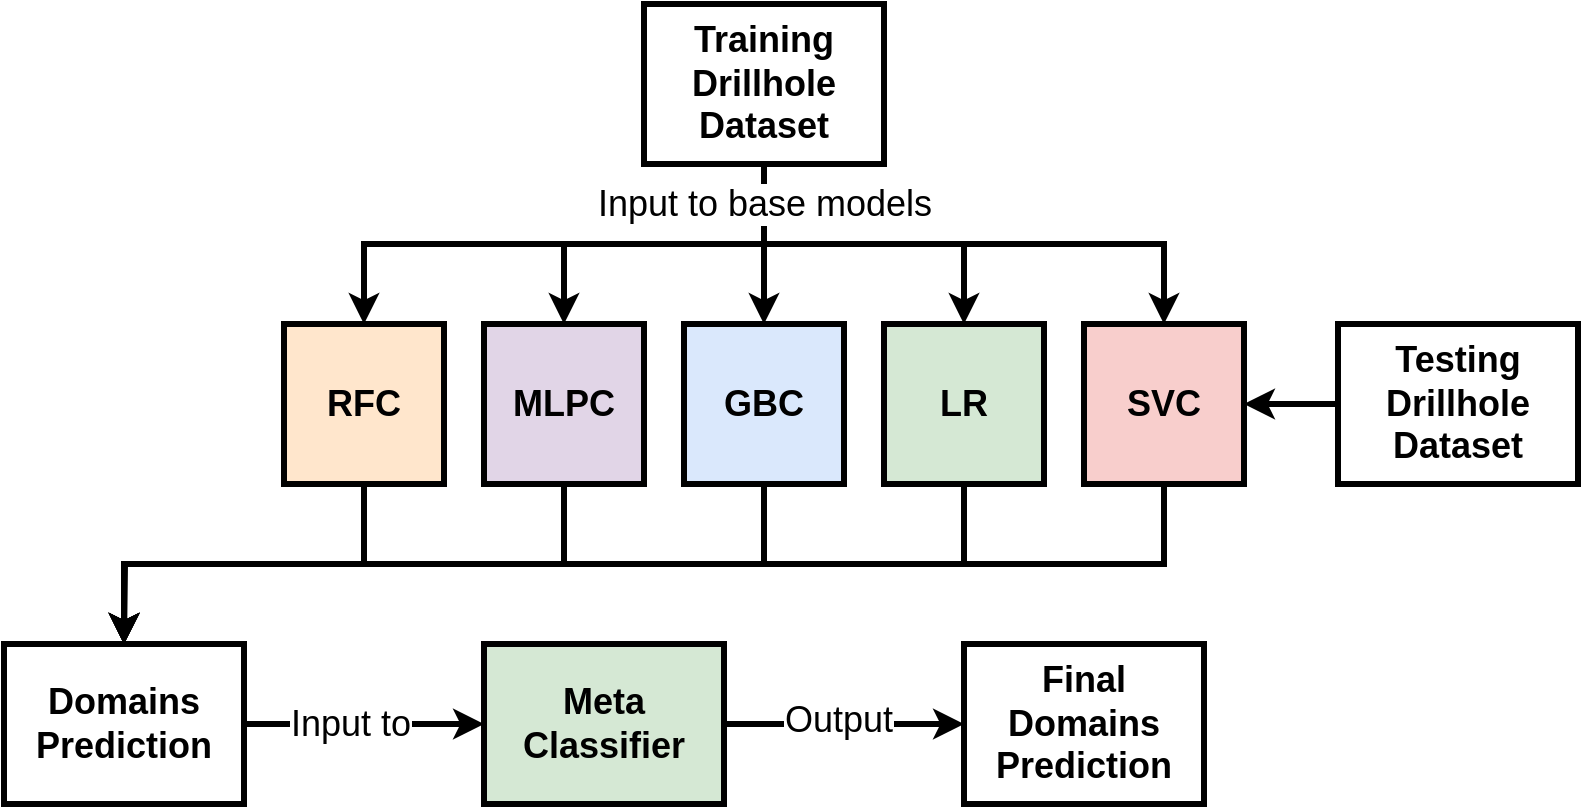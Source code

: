 <mxfile version="26.1.0">
  <diagram id="C5RBs43oDa-KdzZeNtuy" name="Page-1">
    <mxGraphModel dx="1173" dy="579" grid="1" gridSize="10" guides="1" tooltips="1" connect="1" arrows="1" fold="1" page="1" pageScale="1" pageWidth="827" pageHeight="1169" math="0" shadow="0">
      <root>
        <mxCell id="WIyWlLk6GJQsqaUBKTNV-0" />
        <mxCell id="WIyWlLk6GJQsqaUBKTNV-1" parent="WIyWlLk6GJQsqaUBKTNV-0" />
        <mxCell id="G1nMuwmyGi0CZVDB8OMY-10" style="edgeStyle=orthogonalEdgeStyle;rounded=0;orthogonalLoop=1;jettySize=auto;html=1;exitX=0.5;exitY=1;exitDx=0;exitDy=0;strokeWidth=3;" edge="1" parent="WIyWlLk6GJQsqaUBKTNV-1" source="G1nMuwmyGi0CZVDB8OMY-0" target="G1nMuwmyGi0CZVDB8OMY-5">
          <mxGeometry relative="1" as="geometry" />
        </mxCell>
        <mxCell id="G1nMuwmyGi0CZVDB8OMY-11" style="edgeStyle=orthogonalEdgeStyle;rounded=0;orthogonalLoop=1;jettySize=auto;html=1;exitX=0.5;exitY=1;exitDx=0;exitDy=0;entryX=0.5;entryY=0;entryDx=0;entryDy=0;strokeWidth=3;" edge="1" parent="WIyWlLk6GJQsqaUBKTNV-1" source="G1nMuwmyGi0CZVDB8OMY-0" target="G1nMuwmyGi0CZVDB8OMY-9">
          <mxGeometry relative="1" as="geometry" />
        </mxCell>
        <mxCell id="G1nMuwmyGi0CZVDB8OMY-12" style="edgeStyle=orthogonalEdgeStyle;rounded=0;orthogonalLoop=1;jettySize=auto;html=1;exitX=0.5;exitY=1;exitDx=0;exitDy=0;entryX=0.5;entryY=0;entryDx=0;entryDy=0;strokeWidth=3;" edge="1" parent="WIyWlLk6GJQsqaUBKTNV-1" source="G1nMuwmyGi0CZVDB8OMY-0" target="G1nMuwmyGi0CZVDB8OMY-6">
          <mxGeometry relative="1" as="geometry" />
        </mxCell>
        <mxCell id="G1nMuwmyGi0CZVDB8OMY-13" style="edgeStyle=orthogonalEdgeStyle;rounded=0;orthogonalLoop=1;jettySize=auto;html=1;exitX=0.5;exitY=1;exitDx=0;exitDy=0;entryX=0.5;entryY=0;entryDx=0;entryDy=0;strokeWidth=3;" edge="1" parent="WIyWlLk6GJQsqaUBKTNV-1" source="G1nMuwmyGi0CZVDB8OMY-0" target="G1nMuwmyGi0CZVDB8OMY-7">
          <mxGeometry relative="1" as="geometry" />
        </mxCell>
        <mxCell id="G1nMuwmyGi0CZVDB8OMY-14" style="edgeStyle=orthogonalEdgeStyle;rounded=0;orthogonalLoop=1;jettySize=auto;html=1;exitX=0.5;exitY=1;exitDx=0;exitDy=0;entryX=0.5;entryY=0;entryDx=0;entryDy=0;strokeWidth=3;" edge="1" parent="WIyWlLk6GJQsqaUBKTNV-1" source="G1nMuwmyGi0CZVDB8OMY-0" target="G1nMuwmyGi0CZVDB8OMY-8">
          <mxGeometry relative="1" as="geometry" />
        </mxCell>
        <mxCell id="G1nMuwmyGi0CZVDB8OMY-35" value="Input to base models" style="edgeLabel;html=1;align=center;verticalAlign=middle;resizable=0;points=[];fontSize=18;" vertex="1" connectable="0" parent="G1nMuwmyGi0CZVDB8OMY-14">
          <mxGeometry x="-0.856" y="1" relative="1" as="geometry">
            <mxPoint x="-1" y="7" as="offset" />
          </mxGeometry>
        </mxCell>
        <mxCell id="G1nMuwmyGi0CZVDB8OMY-0" value="&lt;font style=&quot;font-size: 18px;&quot;&gt;&lt;b&gt;Training Drillhole Dataset&lt;/b&gt;&lt;/font&gt;" style="rounded=0;whiteSpace=wrap;html=1;strokeWidth=3;" vertex="1" parent="WIyWlLk6GJQsqaUBKTNV-1">
          <mxGeometry x="360" y="40" width="120" height="80" as="geometry" />
        </mxCell>
        <mxCell id="G1nMuwmyGi0CZVDB8OMY-26" style="edgeStyle=orthogonalEdgeStyle;rounded=0;orthogonalLoop=1;jettySize=auto;html=1;exitX=0.5;exitY=1;exitDx=0;exitDy=0;entryX=0.5;entryY=0;entryDx=0;entryDy=0;fontSize=20;strokeWidth=3;" edge="1" parent="WIyWlLk6GJQsqaUBKTNV-1" source="G1nMuwmyGi0CZVDB8OMY-5" target="G1nMuwmyGi0CZVDB8OMY-17">
          <mxGeometry relative="1" as="geometry" />
        </mxCell>
        <mxCell id="G1nMuwmyGi0CZVDB8OMY-5" value="&lt;font style=&quot;font-size: 18px;&quot;&gt;&lt;b&gt;RFC&lt;/b&gt;&lt;/font&gt;" style="rounded=0;whiteSpace=wrap;html=1;strokeWidth=3;fillColor=#ffe6cc;strokeColor=#000000;" vertex="1" parent="WIyWlLk6GJQsqaUBKTNV-1">
          <mxGeometry x="180" y="200" width="80" height="80" as="geometry" />
        </mxCell>
        <mxCell id="G1nMuwmyGi0CZVDB8OMY-27" style="edgeStyle=orthogonalEdgeStyle;rounded=0;orthogonalLoop=1;jettySize=auto;html=1;exitX=0.5;exitY=1;exitDx=0;exitDy=0;fontSize=20;strokeWidth=3;" edge="1" parent="WIyWlLk6GJQsqaUBKTNV-1" source="G1nMuwmyGi0CZVDB8OMY-6">
          <mxGeometry relative="1" as="geometry">
            <mxPoint x="100" y="360.0" as="targetPoint" />
          </mxGeometry>
        </mxCell>
        <mxCell id="G1nMuwmyGi0CZVDB8OMY-6" value="&lt;span style=&quot;font-size: 18px;&quot;&gt;&lt;b&gt;MLPC&lt;/b&gt;&lt;/span&gt;" style="rounded=0;whiteSpace=wrap;html=1;strokeWidth=3;fillColor=#e1d5e7;strokeColor=#000000;" vertex="1" parent="WIyWlLk6GJQsqaUBKTNV-1">
          <mxGeometry x="280" y="200" width="80" height="80" as="geometry" />
        </mxCell>
        <mxCell id="G1nMuwmyGi0CZVDB8OMY-28" style="edgeStyle=orthogonalEdgeStyle;rounded=0;orthogonalLoop=1;jettySize=auto;html=1;exitX=0.5;exitY=1;exitDx=0;exitDy=0;entryX=0.5;entryY=0;entryDx=0;entryDy=0;fontSize=20;strokeWidth=3;" edge="1" parent="WIyWlLk6GJQsqaUBKTNV-1" source="G1nMuwmyGi0CZVDB8OMY-7" target="G1nMuwmyGi0CZVDB8OMY-17">
          <mxGeometry relative="1" as="geometry" />
        </mxCell>
        <mxCell id="G1nMuwmyGi0CZVDB8OMY-7" value="&lt;span style=&quot;font-size: 18px;&quot;&gt;&lt;b&gt;GBC&lt;/b&gt;&lt;/span&gt;" style="rounded=0;whiteSpace=wrap;html=1;strokeWidth=3;fillColor=#dae8fc;strokeColor=#000000;" vertex="1" parent="WIyWlLk6GJQsqaUBKTNV-1">
          <mxGeometry x="380" y="200" width="80" height="80" as="geometry" />
        </mxCell>
        <mxCell id="G1nMuwmyGi0CZVDB8OMY-29" style="edgeStyle=orthogonalEdgeStyle;rounded=0;orthogonalLoop=1;jettySize=auto;html=1;exitX=0.5;exitY=1;exitDx=0;exitDy=0;entryX=0.5;entryY=0;entryDx=0;entryDy=0;fontSize=20;strokeWidth=3;" edge="1" parent="WIyWlLk6GJQsqaUBKTNV-1" source="G1nMuwmyGi0CZVDB8OMY-8" target="G1nMuwmyGi0CZVDB8OMY-17">
          <mxGeometry relative="1" as="geometry" />
        </mxCell>
        <mxCell id="G1nMuwmyGi0CZVDB8OMY-8" value="&lt;span style=&quot;font-size: 18px;&quot;&gt;&lt;b&gt;LR&lt;/b&gt;&lt;/span&gt;" style="rounded=0;whiteSpace=wrap;html=1;strokeWidth=3;fillColor=#d5e8d4;strokeColor=#000000;" vertex="1" parent="WIyWlLk6GJQsqaUBKTNV-1">
          <mxGeometry x="480" y="200" width="80" height="80" as="geometry" />
        </mxCell>
        <mxCell id="G1nMuwmyGi0CZVDB8OMY-30" style="edgeStyle=orthogonalEdgeStyle;rounded=0;orthogonalLoop=1;jettySize=auto;html=1;exitX=0.5;exitY=1;exitDx=0;exitDy=0;entryX=0.5;entryY=0;entryDx=0;entryDy=0;fontSize=20;strokeWidth=3;" edge="1" parent="WIyWlLk6GJQsqaUBKTNV-1" source="G1nMuwmyGi0CZVDB8OMY-9" target="G1nMuwmyGi0CZVDB8OMY-17">
          <mxGeometry relative="1" as="geometry" />
        </mxCell>
        <mxCell id="G1nMuwmyGi0CZVDB8OMY-9" value="&lt;span style=&quot;font-size: 18px;&quot;&gt;&lt;b&gt;SVC&lt;/b&gt;&lt;/span&gt;" style="rounded=0;whiteSpace=wrap;html=1;strokeWidth=3;fillColor=#f8cecc;strokeColor=#000000;" vertex="1" parent="WIyWlLk6GJQsqaUBKTNV-1">
          <mxGeometry x="580" y="200" width="80" height="80" as="geometry" />
        </mxCell>
        <mxCell id="G1nMuwmyGi0CZVDB8OMY-32" style="edgeStyle=orthogonalEdgeStyle;rounded=0;orthogonalLoop=1;jettySize=auto;html=1;exitX=1;exitY=0.5;exitDx=0;exitDy=0;entryX=0;entryY=0.5;entryDx=0;entryDy=0;strokeWidth=3;" edge="1" parent="WIyWlLk6GJQsqaUBKTNV-1" source="G1nMuwmyGi0CZVDB8OMY-16" target="G1nMuwmyGi0CZVDB8OMY-25">
          <mxGeometry relative="1" as="geometry" />
        </mxCell>
        <mxCell id="G1nMuwmyGi0CZVDB8OMY-34" value="Output" style="edgeLabel;html=1;align=center;verticalAlign=middle;resizable=0;points=[];fontSize=18;" vertex="1" connectable="0" parent="G1nMuwmyGi0CZVDB8OMY-32">
          <mxGeometry x="-0.054" y="2" relative="1" as="geometry">
            <mxPoint as="offset" />
          </mxGeometry>
        </mxCell>
        <mxCell id="G1nMuwmyGi0CZVDB8OMY-16" value="&lt;font style=&quot;font-size: 18px;&quot;&gt;&lt;b&gt;Meta Classifier&lt;/b&gt;&lt;/font&gt;" style="rounded=0;whiteSpace=wrap;html=1;strokeWidth=3;fillColor=#d5e8d4;strokeColor=#000000;" vertex="1" parent="WIyWlLk6GJQsqaUBKTNV-1">
          <mxGeometry x="280" y="360" width="120" height="80" as="geometry" />
        </mxCell>
        <mxCell id="G1nMuwmyGi0CZVDB8OMY-31" style="edgeStyle=orthogonalEdgeStyle;rounded=0;orthogonalLoop=1;jettySize=auto;html=1;exitX=1;exitY=0.5;exitDx=0;exitDy=0;entryX=0;entryY=0.5;entryDx=0;entryDy=0;fontSize=18;strokeWidth=3;" edge="1" parent="WIyWlLk6GJQsqaUBKTNV-1" source="G1nMuwmyGi0CZVDB8OMY-17" target="G1nMuwmyGi0CZVDB8OMY-16">
          <mxGeometry relative="1" as="geometry" />
        </mxCell>
        <mxCell id="G1nMuwmyGi0CZVDB8OMY-33" value="Input to" style="edgeLabel;html=1;align=center;verticalAlign=middle;resizable=0;points=[];fontSize=18;" vertex="1" connectable="0" parent="G1nMuwmyGi0CZVDB8OMY-31">
          <mxGeometry x="-0.117" y="-3" relative="1" as="geometry">
            <mxPoint y="-3" as="offset" />
          </mxGeometry>
        </mxCell>
        <mxCell id="G1nMuwmyGi0CZVDB8OMY-17" value="&lt;font style=&quot;font-size: 18px;&quot;&gt;&lt;b&gt;Domains&lt;/b&gt;&lt;/font&gt;&lt;div&gt;&lt;font style=&quot;font-size: 18px;&quot;&gt;&lt;b&gt;Prediction&lt;/b&gt;&lt;/font&gt;&lt;/div&gt;" style="rounded=0;whiteSpace=wrap;html=1;strokeWidth=3;" vertex="1" parent="WIyWlLk6GJQsqaUBKTNV-1">
          <mxGeometry x="40" y="360" width="120" height="80" as="geometry" />
        </mxCell>
        <mxCell id="G1nMuwmyGi0CZVDB8OMY-25" value="&lt;font style=&quot;font-size: 18px;&quot;&gt;&lt;b&gt;Final Domains&lt;/b&gt;&lt;/font&gt;&lt;div&gt;&lt;font style=&quot;font-size: 18px;&quot;&gt;&lt;b&gt;Prediction&lt;/b&gt;&lt;/font&gt;&lt;/div&gt;" style="rounded=0;whiteSpace=wrap;html=1;strokeWidth=3;" vertex="1" parent="WIyWlLk6GJQsqaUBKTNV-1">
          <mxGeometry x="520" y="360" width="120" height="80" as="geometry" />
        </mxCell>
        <mxCell id="G1nMuwmyGi0CZVDB8OMY-38" style="edgeStyle=orthogonalEdgeStyle;rounded=0;orthogonalLoop=1;jettySize=auto;html=1;exitX=0;exitY=0.5;exitDx=0;exitDy=0;entryX=1;entryY=0.5;entryDx=0;entryDy=0;strokeWidth=3;" edge="1" parent="WIyWlLk6GJQsqaUBKTNV-1" source="G1nMuwmyGi0CZVDB8OMY-37" target="G1nMuwmyGi0CZVDB8OMY-9">
          <mxGeometry relative="1" as="geometry" />
        </mxCell>
        <mxCell id="G1nMuwmyGi0CZVDB8OMY-37" value="&lt;font style=&quot;font-size: 18px;&quot;&gt;&lt;b&gt;Testing Drillhole Dataset&lt;/b&gt;&lt;/font&gt;" style="rounded=0;whiteSpace=wrap;html=1;strokeWidth=3;" vertex="1" parent="WIyWlLk6GJQsqaUBKTNV-1">
          <mxGeometry x="707" y="200" width="120" height="80" as="geometry" />
        </mxCell>
      </root>
    </mxGraphModel>
  </diagram>
</mxfile>
